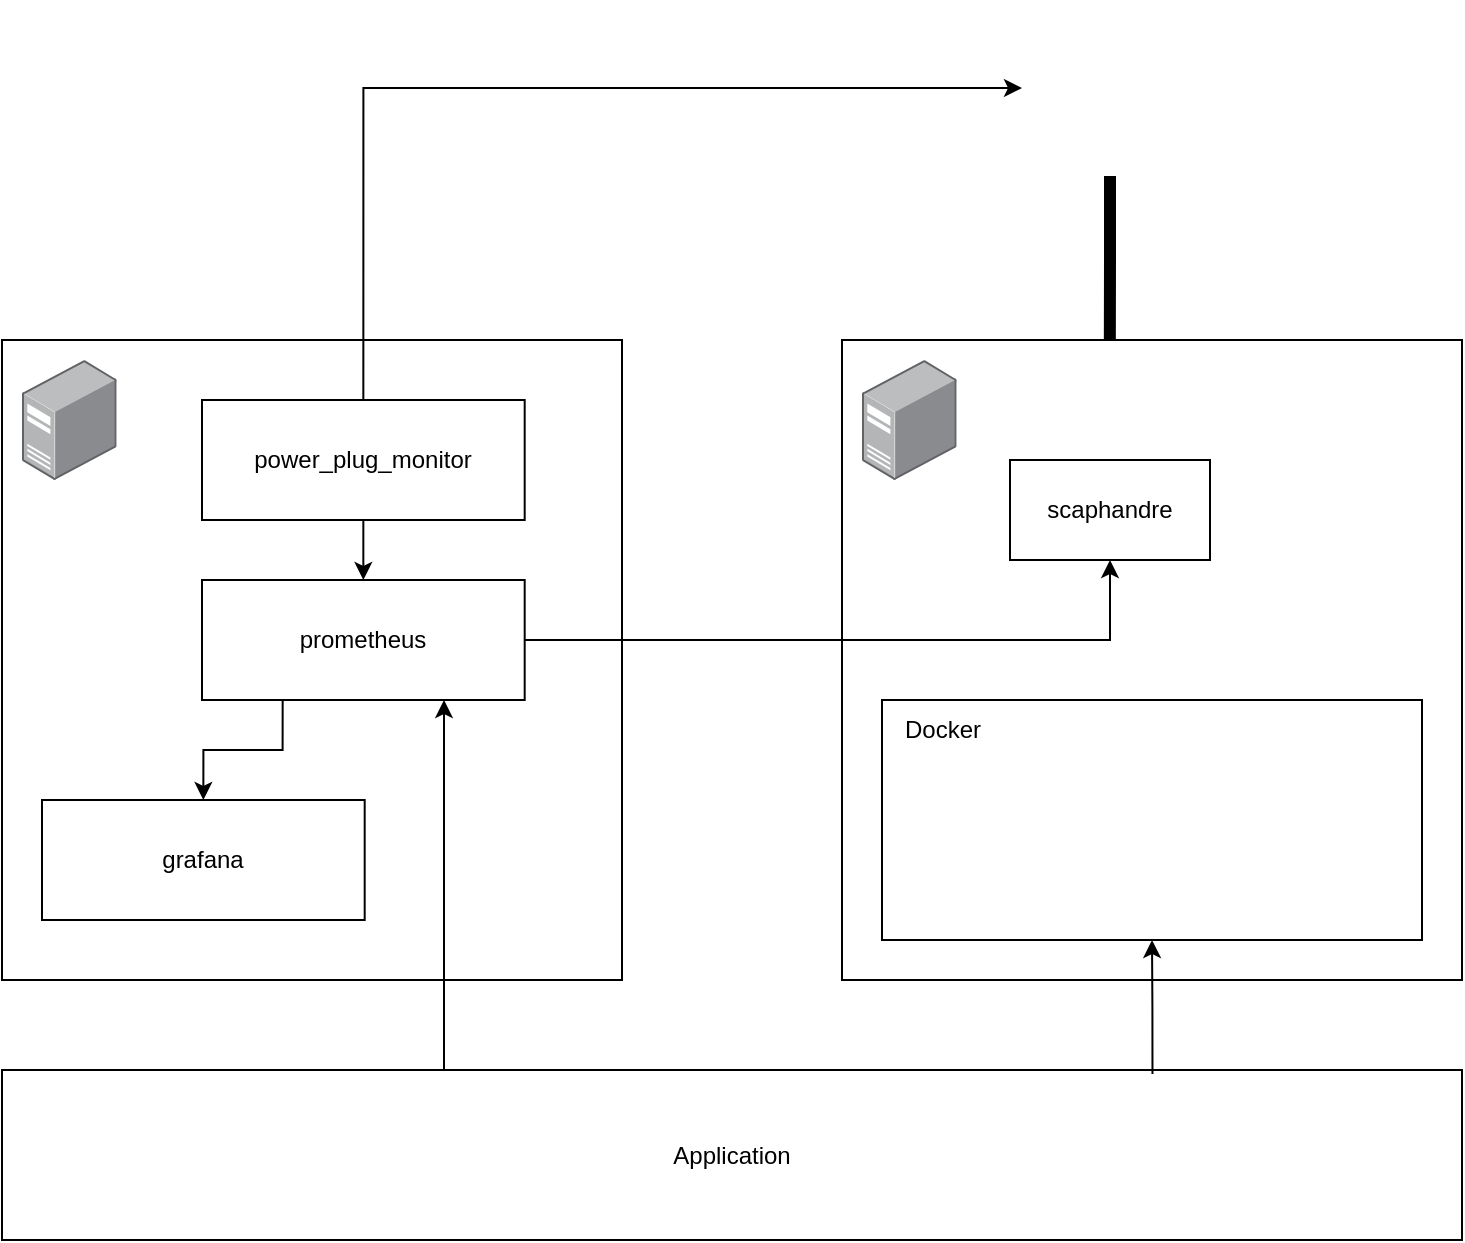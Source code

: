<mxfile version="24.4.8" type="device">
  <diagram name="Seite-1" id="xMxTtuJEymifUSc2Zc20">
    <mxGraphModel dx="1364" dy="759" grid="1" gridSize="10" guides="1" tooltips="1" connect="1" arrows="1" fold="1" page="1" pageScale="1" pageWidth="827" pageHeight="1169" math="0" shadow="0">
      <root>
        <mxCell id="0" />
        <mxCell id="1" parent="0" />
        <mxCell id="YKUKUDlaDhvNmrl65wlO-2" value="" style="rounded=0;whiteSpace=wrap;html=1;" vertex="1" parent="1">
          <mxGeometry x="40" y="220" width="310" height="320" as="geometry" />
        </mxCell>
        <mxCell id="YKUKUDlaDhvNmrl65wlO-25" style="edgeStyle=orthogonalEdgeStyle;rounded=0;orthogonalLoop=1;jettySize=auto;html=1;exitX=0.25;exitY=0;exitDx=0;exitDy=0;entryX=0.75;entryY=1;entryDx=0;entryDy=0;" edge="1" parent="1" source="YKUKUDlaDhvNmrl65wlO-3" target="YKUKUDlaDhvNmrl65wlO-7">
          <mxGeometry relative="1" as="geometry">
            <Array as="points">
              <mxPoint x="261" y="610" />
            </Array>
          </mxGeometry>
        </mxCell>
        <mxCell id="YKUKUDlaDhvNmrl65wlO-3" value="Application" style="rounded=0;whiteSpace=wrap;html=1;" vertex="1" parent="1">
          <mxGeometry x="40" y="585" width="730" height="85" as="geometry" />
        </mxCell>
        <mxCell id="YKUKUDlaDhvNmrl65wlO-4" value="" style="image;points=[];aspect=fixed;html=1;align=center;shadow=0;dashed=0;image=img/lib/allied_telesis/computer_and_terminals/Server_Desktop.svg;" vertex="1" parent="1">
          <mxGeometry x="50" y="230" width="47.33" height="60" as="geometry" />
        </mxCell>
        <mxCell id="YKUKUDlaDhvNmrl65wlO-5" value="" style="rounded=0;whiteSpace=wrap;html=1;" vertex="1" parent="1">
          <mxGeometry x="460" y="220" width="310" height="320" as="geometry" />
        </mxCell>
        <mxCell id="YKUKUDlaDhvNmrl65wlO-6" value="" style="image;points=[];aspect=fixed;html=1;align=center;shadow=0;dashed=0;image=img/lib/allied_telesis/computer_and_terminals/Server_Desktop.svg;" vertex="1" parent="1">
          <mxGeometry x="470" y="230" width="47.33" height="60" as="geometry" />
        </mxCell>
        <mxCell id="YKUKUDlaDhvNmrl65wlO-18" style="edgeStyle=orthogonalEdgeStyle;rounded=0;orthogonalLoop=1;jettySize=auto;html=1;exitX=0.25;exitY=1;exitDx=0;exitDy=0;entryX=0.5;entryY=0;entryDx=0;entryDy=0;" edge="1" parent="1" source="YKUKUDlaDhvNmrl65wlO-7" target="YKUKUDlaDhvNmrl65wlO-9">
          <mxGeometry relative="1" as="geometry" />
        </mxCell>
        <mxCell id="YKUKUDlaDhvNmrl65wlO-20" style="edgeStyle=orthogonalEdgeStyle;rounded=0;orthogonalLoop=1;jettySize=auto;html=1;exitX=1;exitY=0.5;exitDx=0;exitDy=0;" edge="1" parent="1" source="YKUKUDlaDhvNmrl65wlO-7" target="YKUKUDlaDhvNmrl65wlO-11">
          <mxGeometry relative="1" as="geometry" />
        </mxCell>
        <mxCell id="YKUKUDlaDhvNmrl65wlO-7" value="prometheus" style="rounded=0;whiteSpace=wrap;html=1;" vertex="1" parent="1">
          <mxGeometry x="140" y="340" width="161.34" height="60" as="geometry" />
        </mxCell>
        <mxCell id="YKUKUDlaDhvNmrl65wlO-9" value="grafana" style="rounded=0;whiteSpace=wrap;html=1;" vertex="1" parent="1">
          <mxGeometry x="60" y="450" width="161.34" height="60" as="geometry" />
        </mxCell>
        <mxCell id="YKUKUDlaDhvNmrl65wlO-11" value="scaphandre" style="rounded=0;whiteSpace=wrap;html=1;" vertex="1" parent="1">
          <mxGeometry x="544" y="280" width="100" height="50" as="geometry" />
        </mxCell>
        <mxCell id="YKUKUDlaDhvNmrl65wlO-12" value="" style="shape=image;html=1;verticalAlign=top;verticalLabelPosition=bottom;labelBackgroundColor=#ffffff;imageAspect=0;aspect=fixed;image=https://cdn3.iconfinder.com/data/icons/energy-and-power-glyph-24-px/24/Electrical_plug_plug_plug_connector_plug_in_power_plug_2-128.png;rotation=90;" vertex="1" parent="1">
          <mxGeometry x="550" y="50" width="88" height="88" as="geometry" />
        </mxCell>
        <mxCell id="YKUKUDlaDhvNmrl65wlO-14" style="edgeStyle=orthogonalEdgeStyle;rounded=0;orthogonalLoop=1;jettySize=auto;html=1;exitX=0.5;exitY=0;exitDx=0;exitDy=0;entryX=0.5;entryY=1;entryDx=0;entryDy=0;" edge="1" parent="1" source="YKUKUDlaDhvNmrl65wlO-15" target="YKUKUDlaDhvNmrl65wlO-12">
          <mxGeometry relative="1" as="geometry">
            <mxPoint x="231.34" y="260" as="sourcePoint" />
          </mxGeometry>
        </mxCell>
        <mxCell id="YKUKUDlaDhvNmrl65wlO-17" style="edgeStyle=orthogonalEdgeStyle;rounded=0;orthogonalLoop=1;jettySize=auto;html=1;exitX=0.5;exitY=1;exitDx=0;exitDy=0;entryX=0.5;entryY=0;entryDx=0;entryDy=0;" edge="1" parent="1" source="YKUKUDlaDhvNmrl65wlO-15" target="YKUKUDlaDhvNmrl65wlO-7">
          <mxGeometry relative="1" as="geometry" />
        </mxCell>
        <mxCell id="YKUKUDlaDhvNmrl65wlO-15" value="power_plug_monitor" style="rounded=0;whiteSpace=wrap;html=1;" vertex="1" parent="1">
          <mxGeometry x="140" y="250" width="161.34" height="60" as="geometry" />
        </mxCell>
        <mxCell id="YKUKUDlaDhvNmrl65wlO-21" style="edgeStyle=orthogonalEdgeStyle;rounded=0;orthogonalLoop=1;jettySize=auto;html=1;entryX=0.432;entryY=0;entryDx=0;entryDy=0;entryPerimeter=0;endArrow=none;endFill=0;strokeWidth=6;" edge="1" parent="1" source="YKUKUDlaDhvNmrl65wlO-12" target="YKUKUDlaDhvNmrl65wlO-5">
          <mxGeometry relative="1" as="geometry" />
        </mxCell>
        <mxCell id="YKUKUDlaDhvNmrl65wlO-22" value="" style="rounded=0;whiteSpace=wrap;html=1;" vertex="1" parent="1">
          <mxGeometry x="480" y="400" width="270" height="120" as="geometry" />
        </mxCell>
        <mxCell id="YKUKUDlaDhvNmrl65wlO-23" value="Docker" style="text;html=1;align=center;verticalAlign=middle;resizable=0;points=[];autosize=1;strokeColor=none;fillColor=none;" vertex="1" parent="1">
          <mxGeometry x="480" y="400" width="60" height="30" as="geometry" />
        </mxCell>
        <mxCell id="YKUKUDlaDhvNmrl65wlO-24" style="edgeStyle=orthogonalEdgeStyle;rounded=0;orthogonalLoop=1;jettySize=auto;html=1;exitX=0.788;exitY=0.024;exitDx=0;exitDy=0;entryX=0.5;entryY=1;entryDx=0;entryDy=0;exitPerimeter=0;" edge="1" parent="1" source="YKUKUDlaDhvNmrl65wlO-3" target="YKUKUDlaDhvNmrl65wlO-22">
          <mxGeometry relative="1" as="geometry" />
        </mxCell>
      </root>
    </mxGraphModel>
  </diagram>
</mxfile>
